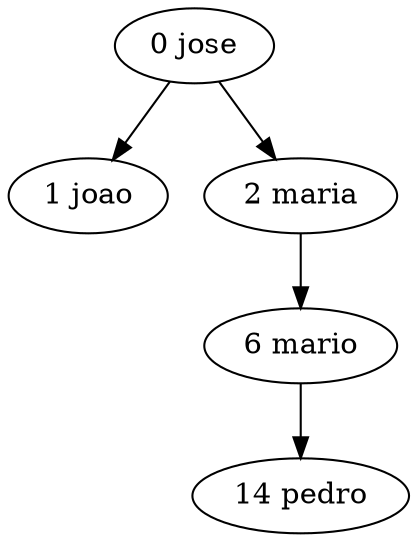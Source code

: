 digraph Arvore {
    0 [label="0 jose"];
    0 -> 1;
    0 -> 2;
    1 [label="1 joao"];
    2 [label="2 maria"];
    2 -> 6;
    6 [label="6 mario"];
    6 -> 14;
    14 [label="14 pedro"];
}